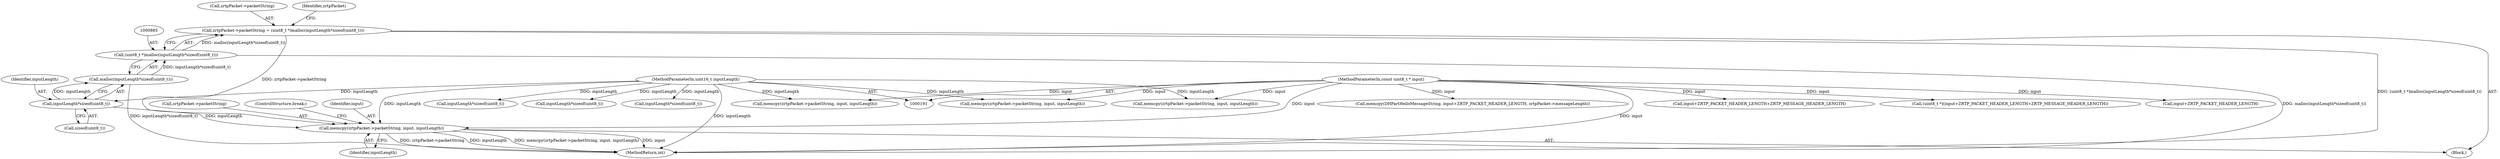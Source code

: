 digraph "0_bzrtp_bbb1e6e2f467ee4bd7b9a8c800e4f07343d7d99b@API" {
"1000891" [label="(Call,memcpy(zrtpPacket->packetString, input, inputLength))"];
"1000880" [label="(Call,zrtpPacket->packetString = (uint8_t *)malloc(inputLength*sizeof(uint8_t)))"];
"1000884" [label="(Call,(uint8_t *)malloc(inputLength*sizeof(uint8_t)))"];
"1000886" [label="(Call,malloc(inputLength*sizeof(uint8_t)))"];
"1000887" [label="(Call,inputLength*sizeof(uint8_t))"];
"1000195" [label="(MethodParameterIn,uint16_t inputLength)"];
"1000194" [label="(MethodParameterIn,const uint8_t * input)"];
"1000584" [label="(Call,inputLength*sizeof(uint8_t))"];
"1000886" [label="(Call,malloc(inputLength*sizeof(uint8_t)))"];
"1001285" [label="(Call,memcpy(zrtpPacket->packetString, input, inputLength))"];
"1000881" [label="(Call,zrtpPacket->packetString)"];
"1000202" [label="(Call,(uint8_t *)(input+ZRTP_PACKET_HEADER_LENGTH+ZRTP_MESSAGE_HEADER_LENGTH))"];
"1000897" [label="(ControlStructure,break;)"];
"1000608" [label="(Block,)"];
"1001080" [label="(Call,input+ZRTP_PACKET_HEADER_LENGTH)"];
"1000891" [label="(Call,memcpy(zrtpPacket->packetString, input, inputLength))"];
"1000895" [label="(Identifier,input)"];
"1000887" [label="(Call,inputLength*sizeof(uint8_t))"];
"1000889" [label="(Call,sizeof(uint8_t))"];
"1000888" [label="(Identifier,inputLength)"];
"1000588" [label="(Call,memcpy(zrtpPacket->packetString, input, inputLength))"];
"1000880" [label="(Call,zrtpPacket->packetString = (uint8_t *)malloc(inputLength*sizeof(uint8_t)))"];
"1001911" [label="(Call,inputLength*sizeof(uint8_t))"];
"1001078" [label="(Call,memcpy(DHPartHelloMessageString, input+ZRTP_PACKET_HEADER_LENGTH, zrtpPacket->messageLength))"];
"1000892" [label="(Call,zrtpPacket->packetString)"];
"1001281" [label="(Call,inputLength*sizeof(uint8_t))"];
"1000204" [label="(Call,input+ZRTP_PACKET_HEADER_LENGTH+ZRTP_MESSAGE_HEADER_LENGTH)"];
"1000896" [label="(Identifier,inputLength)"];
"1001915" [label="(Call,memcpy(zrtpPacket->packetString, input, inputLength))"];
"1001966" [label="(MethodReturn,int)"];
"1000893" [label="(Identifier,zrtpPacket)"];
"1000195" [label="(MethodParameterIn,uint16_t inputLength)"];
"1000884" [label="(Call,(uint8_t *)malloc(inputLength*sizeof(uint8_t)))"];
"1000194" [label="(MethodParameterIn,const uint8_t * input)"];
"1000891" -> "1000608"  [label="AST: "];
"1000891" -> "1000896"  [label="CFG: "];
"1000892" -> "1000891"  [label="AST: "];
"1000895" -> "1000891"  [label="AST: "];
"1000896" -> "1000891"  [label="AST: "];
"1000897" -> "1000891"  [label="CFG: "];
"1000891" -> "1001966"  [label="DDG: memcpy(zrtpPacket->packetString, input, inputLength)"];
"1000891" -> "1001966"  [label="DDG: input"];
"1000891" -> "1001966"  [label="DDG: zrtpPacket->packetString"];
"1000891" -> "1001966"  [label="DDG: inputLength"];
"1000880" -> "1000891"  [label="DDG: zrtpPacket->packetString"];
"1000194" -> "1000891"  [label="DDG: input"];
"1000887" -> "1000891"  [label="DDG: inputLength"];
"1000195" -> "1000891"  [label="DDG: inputLength"];
"1000880" -> "1000608"  [label="AST: "];
"1000880" -> "1000884"  [label="CFG: "];
"1000881" -> "1000880"  [label="AST: "];
"1000884" -> "1000880"  [label="AST: "];
"1000893" -> "1000880"  [label="CFG: "];
"1000880" -> "1001966"  [label="DDG: (uint8_t *)malloc(inputLength*sizeof(uint8_t))"];
"1000884" -> "1000880"  [label="DDG: malloc(inputLength*sizeof(uint8_t))"];
"1000884" -> "1000886"  [label="CFG: "];
"1000885" -> "1000884"  [label="AST: "];
"1000886" -> "1000884"  [label="AST: "];
"1000884" -> "1001966"  [label="DDG: malloc(inputLength*sizeof(uint8_t))"];
"1000886" -> "1000884"  [label="DDG: inputLength*sizeof(uint8_t)"];
"1000886" -> "1000887"  [label="CFG: "];
"1000887" -> "1000886"  [label="AST: "];
"1000886" -> "1001966"  [label="DDG: inputLength*sizeof(uint8_t)"];
"1000887" -> "1000886"  [label="DDG: inputLength"];
"1000887" -> "1000889"  [label="CFG: "];
"1000888" -> "1000887"  [label="AST: "];
"1000889" -> "1000887"  [label="AST: "];
"1000195" -> "1000887"  [label="DDG: inputLength"];
"1000195" -> "1000191"  [label="AST: "];
"1000195" -> "1001966"  [label="DDG: inputLength"];
"1000195" -> "1000584"  [label="DDG: inputLength"];
"1000195" -> "1000588"  [label="DDG: inputLength"];
"1000195" -> "1001281"  [label="DDG: inputLength"];
"1000195" -> "1001285"  [label="DDG: inputLength"];
"1000195" -> "1001911"  [label="DDG: inputLength"];
"1000195" -> "1001915"  [label="DDG: inputLength"];
"1000194" -> "1000191"  [label="AST: "];
"1000194" -> "1001966"  [label="DDG: input"];
"1000194" -> "1000202"  [label="DDG: input"];
"1000194" -> "1000204"  [label="DDG: input"];
"1000194" -> "1000588"  [label="DDG: input"];
"1000194" -> "1001078"  [label="DDG: input"];
"1000194" -> "1001080"  [label="DDG: input"];
"1000194" -> "1001285"  [label="DDG: input"];
"1000194" -> "1001915"  [label="DDG: input"];
}
